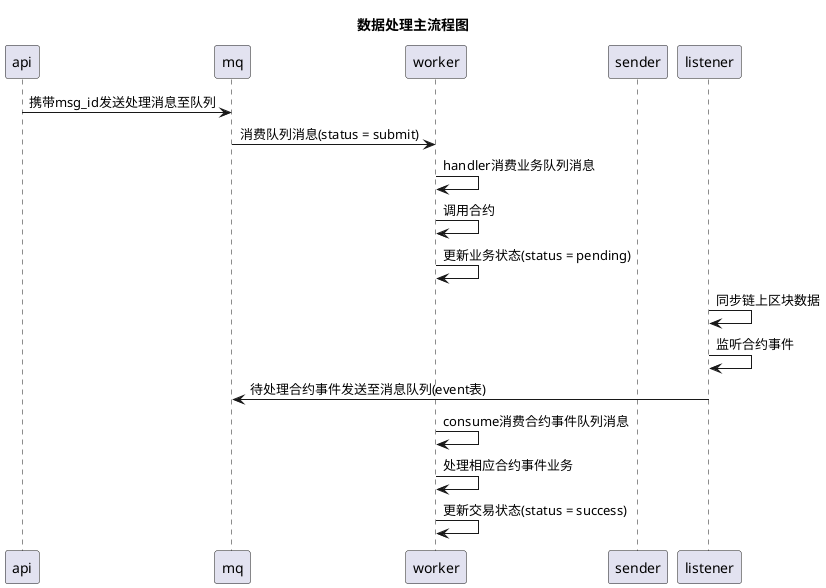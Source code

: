 @startuml
'https://plantuml.com/deployment-diagram

title 数据处理主流程图

participant api
participant mq
participant worker
participant sender
participant listener

api -> mq : 携带msg_id发送处理消息至队列
mq -> worker : 消费队列消息(status = submit)
worker -> worker : handler消费业务队列消息
worker -> worker : 调用合约
worker -> worker : 更新业务状态(status = pending)
listener -> listener: 同步链上区块数据
listener -> listener: 监听合约事件
listener -> mq: 待处理合约事件发送至消息队列(event表)
worker -> worker : consume消费合约事件队列消息
worker -> worker : 处理相应合约事件业务
worker -> worker : 更新交易状态(status = success)

@enduml